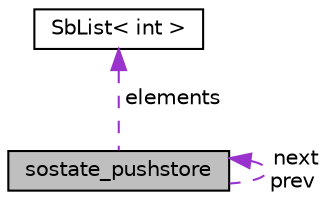 digraph "sostate_pushstore"
{
 // LATEX_PDF_SIZE
  edge [fontname="Helvetica",fontsize="10",labelfontname="Helvetica",labelfontsize="10"];
  node [fontname="Helvetica",fontsize="10",shape=record];
  Node1 [label="sostate_pushstore",height=0.2,width=0.4,color="black", fillcolor="grey75", style="filled", fontcolor="black",tooltip=" "];
  Node1 -> Node1 [dir="back",color="darkorchid3",fontsize="10",style="dashed",label=" next\nprev" ,fontname="Helvetica"];
  Node2 -> Node1 [dir="back",color="darkorchid3",fontsize="10",style="dashed",label=" elements" ,fontname="Helvetica"];
  Node2 [label="SbList\< int \>",height=0.2,width=0.4,color="black", fillcolor="white", style="filled",URL="$classSbList.html",tooltip=" "];
}

